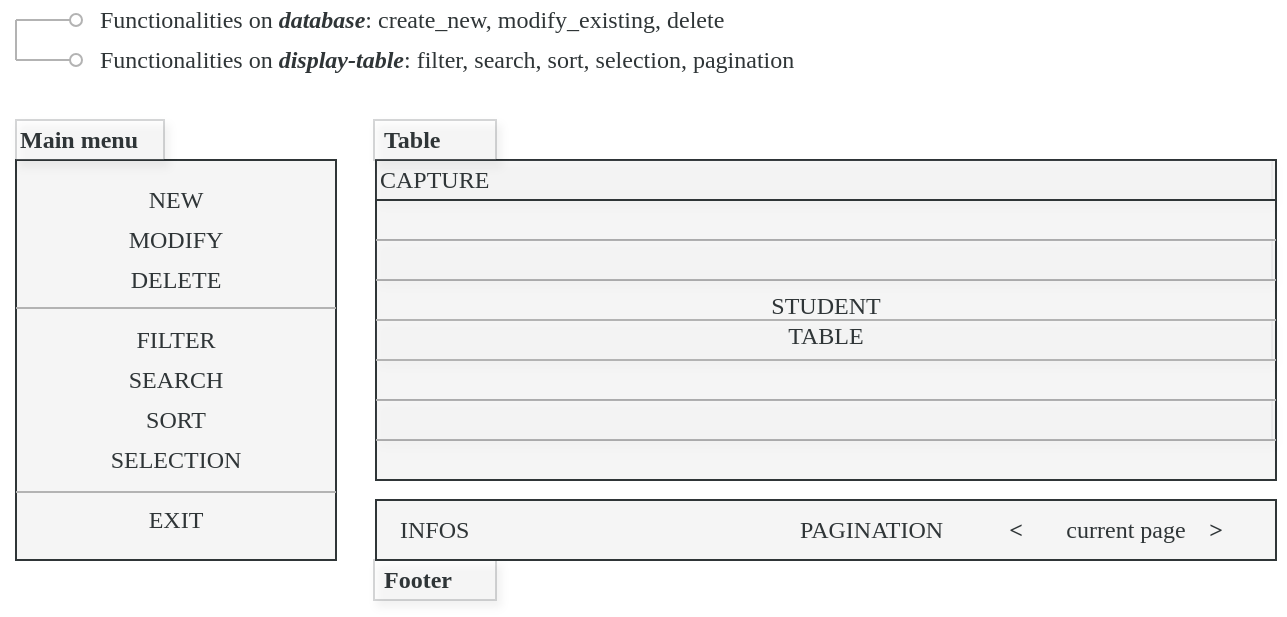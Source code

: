 <mxfile version="13.9.9" type="device"><diagram id="IhmDkiJBrLZnHQ3mXRMY" name="Page-1"><mxGraphModel dx="1072" dy="832" grid="0" gridSize="10" guides="1" tooltips="1" connect="1" arrows="1" fold="1" page="1" pageScale="1" pageWidth="827" pageHeight="1169" math="0" shadow="0"><root><mxCell id="0"/><mxCell id="1" parent="0"/><mxCell id="RxgsDEzkm_AI9g0rpOsI-21" value="" style="rounded=0;whiteSpace=wrap;html=1;align=left;strokeColor=#2F3537;fillColor=#F5F5F5;" vertex="1" parent="1"><mxGeometry x="220" y="160" width="450" height="160" as="geometry"/></mxCell><mxCell id="RxgsDEzkm_AI9g0rpOsI-42" value="" style="rounded=0;whiteSpace=wrap;html=1;fontFamily=Lucida Console;strokeColor=#2F3537;opacity=20;fillColor=#FFFFFF;shadow=1;fontColor=#2F3537;align=left;fontStyle=1" vertex="1" parent="1"><mxGeometry x="219" y="360" width="61" height="20" as="geometry"/></mxCell><mxCell id="RxgsDEzkm_AI9g0rpOsI-23" value="" style="rounded=0;whiteSpace=wrap;html=1;fontFamily=Lucida Console;strokeColor=#2F3537;opacity=20;fillColor=#FFFFFF;shadow=1;fontColor=#2F3537;align=left;" vertex="1" parent="1"><mxGeometry x="219" y="140" width="61" height="20" as="geometry"/></mxCell><mxCell id="RxgsDEzkm_AI9g0rpOsI-5" value="" style="rounded=0;whiteSpace=wrap;html=1;align=left;strokeColor=#2F3537;fillColor=#F5F5F5;" vertex="1" parent="1"><mxGeometry x="40" y="160" width="160" height="200" as="geometry"/></mxCell><mxCell id="RxgsDEzkm_AI9g0rpOsI-7" value="NEW" style="text;html=1;strokeColor=none;fillColor=none;align=center;verticalAlign=middle;whiteSpace=wrap;rounded=0;fontFamily=Fira Code;fontSource=https%3A%2F%2Ffonts.googleapis.com%2Fcss2%3Ffamily%3DFira%2BCode%3Awght%40300%26display%3Dswap';fontColor=#2F3537;" vertex="1" parent="1"><mxGeometry x="40" y="170" width="160" height="20" as="geometry"/></mxCell><mxCell id="RxgsDEzkm_AI9g0rpOsI-50" value="" style="rounded=0;whiteSpace=wrap;html=1;fontFamily=Lucida Console;strokeColor=#2F3537;opacity=5;fillColor=#FFFFFF;shadow=1;fontColor=#2F3537;align=left;" vertex="1" parent="1"><mxGeometry x="220" y="240" width="448" height="20" as="geometry"/></mxCell><mxCell id="RxgsDEzkm_AI9g0rpOsI-27" value="STUDENT TABLE" style="text;html=1;strokeColor=none;fillColor=none;align=center;verticalAlign=middle;whiteSpace=wrap;rounded=0;fontFamily=Fira Code;fontSource=https%3A%2F%2Ffonts.googleapis.com%2Fcss2%3Ffamily%3DFira%2BCode%3Awght%40300%26display%3Dswap';fontColor=#2F3537;" vertex="1" parent="1"><mxGeometry x="410" y="230" width="70" height="20" as="geometry"/></mxCell><mxCell id="RxgsDEzkm_AI9g0rpOsI-24" value="Table" style="text;html=1;strokeColor=none;fillColor=none;align=left;verticalAlign=middle;whiteSpace=wrap;rounded=0;fontFamily=Fira Code;fontSource=https%3A%2F%2Ffonts.googleapis.com%2Fcss2%3Ffamily%3DFira%2BCode%3Awght%40300%26display%3Dswap';fontColor=#2F3537;fontStyle=1" vertex="1" parent="1"><mxGeometry x="222" y="140" width="110" height="20" as="geometry"/></mxCell><mxCell id="RxgsDEzkm_AI9g0rpOsI-22" value="" style="rounded=0;whiteSpace=wrap;html=1;fontFamily=Lucida Console;strokeColor=#2F3537;opacity=20;fillColor=#FFFFFF;shadow=1;fontColor=#2F3537;align=left;" vertex="1" parent="1"><mxGeometry x="40" y="140" width="74" height="20" as="geometry"/></mxCell><mxCell id="RxgsDEzkm_AI9g0rpOsI-1" value="Functionalities on &lt;b&gt;&lt;i&gt;database&lt;/i&gt;&lt;/b&gt;: create_new, modify_existing, delete&amp;nbsp;" style="text;html=1;strokeColor=none;fillColor=none;align=left;verticalAlign=middle;whiteSpace=wrap;rounded=0;fontFamily=Fira Code;fontSource=https%3A%2F%2Ffonts.googleapis.com%2Fcss2%3Ffamily%3DFira%2BCode%3Awght%40300%26display%3Dswap';fontColor=#2F3537;" vertex="1" parent="1"><mxGeometry x="80" y="80" width="570" height="20" as="geometry"/></mxCell><mxCell id="RxgsDEzkm_AI9g0rpOsI-3" value="Functionalities on &lt;b&gt;&lt;i&gt;display-table&lt;/i&gt;&lt;/b&gt;: filter, search, sort, selection, pagination" style="text;html=1;strokeColor=none;fillColor=none;align=left;verticalAlign=middle;whiteSpace=wrap;rounded=0;fontFamily=Fira Code;fontSource=https%3A%2F%2Ffonts.googleapis.com%2Fcss2%3Ffamily%3DFira%2BCode%3Awght%40300%26display%3Dswap';fontColor=#2F3537;" vertex="1" parent="1"><mxGeometry x="80" y="100" width="570" height="20" as="geometry"/></mxCell><mxCell id="RxgsDEzkm_AI9g0rpOsI-4" value="&lt;b&gt;Main menu&lt;/b&gt;" style="text;html=1;strokeColor=none;fillColor=none;align=left;verticalAlign=middle;whiteSpace=wrap;rounded=0;fontFamily=Fira Code;fontSource=https%3A%2F%2Ffonts.googleapis.com%2Fcss2%3Ffamily%3DFira%2BCode%3Awght%40300%26display%3Dswap';fontColor=#2F3537;" vertex="1" parent="1"><mxGeometry x="40" y="140" width="110" height="20" as="geometry"/></mxCell><mxCell id="RxgsDEzkm_AI9g0rpOsI-8" value="MODIFY" style="text;html=1;strokeColor=none;fillColor=none;align=center;verticalAlign=middle;whiteSpace=wrap;rounded=0;fontFamily=Fira Code;fontSource=https%3A%2F%2Ffonts.googleapis.com%2Fcss2%3Ffamily%3DFira%2BCode%3Awght%40300%26display%3Dswap';fontColor=#2F3537;" vertex="1" parent="1"><mxGeometry x="40" y="190" width="160" height="20" as="geometry"/></mxCell><mxCell id="RxgsDEzkm_AI9g0rpOsI-9" value="DELETE" style="text;html=1;strokeColor=none;fillColor=none;align=center;verticalAlign=middle;whiteSpace=wrap;rounded=0;fontFamily=Fira Code;fontSource=https%3A%2F%2Ffonts.googleapis.com%2Fcss2%3Ffamily%3DFira%2BCode%3Awght%40300%26display%3Dswap';fontColor=#2F3537;" vertex="1" parent="1"><mxGeometry x="40" y="210" width="160" height="20" as="geometry"/></mxCell><mxCell id="RxgsDEzkm_AI9g0rpOsI-10" value="FILTER" style="text;html=1;strokeColor=none;fillColor=none;align=center;verticalAlign=middle;whiteSpace=wrap;rounded=0;fontFamily=Fira Code;fontSource=https%3A%2F%2Ffonts.googleapis.com%2Fcss2%3Ffamily%3DFira%2BCode%3Awght%40300%26display%3Dswap';fontColor=#2F3537;" vertex="1" parent="1"><mxGeometry x="40" y="240" width="160" height="20" as="geometry"/></mxCell><mxCell id="RxgsDEzkm_AI9g0rpOsI-11" value="SEARCH" style="text;html=1;strokeColor=none;fillColor=none;align=center;verticalAlign=middle;whiteSpace=wrap;rounded=0;fontFamily=Fira Code;fontSource=https%3A%2F%2Ffonts.googleapis.com%2Fcss2%3Ffamily%3DFira%2BCode%3Awght%40300%26display%3Dswap';fontColor=#2F3537;" vertex="1" parent="1"><mxGeometry x="40" y="260" width="160" height="20" as="geometry"/></mxCell><mxCell id="RxgsDEzkm_AI9g0rpOsI-12" value="SORT" style="text;html=1;strokeColor=none;fillColor=none;align=center;verticalAlign=middle;whiteSpace=wrap;rounded=0;fontFamily=Fira Code;fontSource=https%3A%2F%2Ffonts.googleapis.com%2Fcss2%3Ffamily%3DFira%2BCode%3Awght%40300%26display%3Dswap';fontColor=#2F3537;" vertex="1" parent="1"><mxGeometry x="40" y="280" width="160" height="20" as="geometry"/></mxCell><mxCell id="RxgsDEzkm_AI9g0rpOsI-13" value="SELECTION" style="text;html=1;strokeColor=none;fillColor=none;align=center;verticalAlign=middle;whiteSpace=wrap;rounded=0;fontFamily=Fira Code;fontSource=https%3A%2F%2Ffonts.googleapis.com%2Fcss2%3Ffamily%3DFira%2BCode%3Awght%40300%26display%3Dswap';fontColor=#2F3537;" vertex="1" parent="1"><mxGeometry x="40" y="300" width="160" height="20" as="geometry"/></mxCell><mxCell id="RxgsDEzkm_AI9g0rpOsI-14" value="EXIT" style="text;html=1;strokeColor=none;fillColor=none;align=center;verticalAlign=middle;whiteSpace=wrap;rounded=0;fontFamily=Fira Code;fontSource=https%3A%2F%2Ffonts.googleapis.com%2Fcss2%3Ffamily%3DFira%2BCode%3Awght%40300%26display%3Dswap';fontColor=#2F3537;" vertex="1" parent="1"><mxGeometry x="40" y="330" width="160" height="20" as="geometry"/></mxCell><mxCell id="RxgsDEzkm_AI9g0rpOsI-15" value="" style="endArrow=none;html=1;strokeColor=#B3B3B3;" edge="1" parent="1"><mxGeometry width="50" height="50" relative="1" as="geometry"><mxPoint x="40" y="234" as="sourcePoint"/><mxPoint x="200" y="234" as="targetPoint"/></mxGeometry></mxCell><mxCell id="RxgsDEzkm_AI9g0rpOsI-16" value="" style="endArrow=none;html=1;strokeColor=#B3B3B3;" edge="1" parent="1"><mxGeometry width="50" height="50" relative="1" as="geometry"><mxPoint x="40" y="326" as="sourcePoint"/><mxPoint x="200" y="326" as="targetPoint"/></mxGeometry></mxCell><mxCell id="RxgsDEzkm_AI9g0rpOsI-25" value="CAPTURE" style="rounded=0;whiteSpace=wrap;html=1;fontFamily=Lucida Console;strokeColor=#2F3537;opacity=5;fillColor=#FFFFFF;shadow=1;fontColor=#2F3537;align=left;" vertex="1" parent="1"><mxGeometry x="220" y="160" width="448" height="20" as="geometry"/></mxCell><mxCell id="RxgsDEzkm_AI9g0rpOsI-28" value="" style="endArrow=none;html=1;strokeColor=#2F3537;" edge="1" parent="1"><mxGeometry width="50" height="50" relative="1" as="geometry"><mxPoint x="220" y="180" as="sourcePoint"/><mxPoint x="670" y="180" as="targetPoint"/></mxGeometry></mxCell><mxCell id="RxgsDEzkm_AI9g0rpOsI-29" value="" style="rounded=0;whiteSpace=wrap;html=1;strokeColor=#2F3537;align=left;fillColor=#F5F5F5;" vertex="1" parent="1"><mxGeometry x="220" y="330" width="450" height="30" as="geometry"/></mxCell><mxCell id="RxgsDEzkm_AI9g0rpOsI-30" value="PAGINATION" style="text;html=1;strokeColor=none;fillColor=none;align=left;verticalAlign=middle;whiteSpace=wrap;rounded=0;fontFamily=Fira Code;fontSource=https%3A%2F%2Ffonts.googleapis.com%2Fcss2%3Ffamily%3DFira%2BCode%3Awght%40300%26display%3Dswap';fontColor=#2F3537;" vertex="1" parent="1"><mxGeometry x="430" y="335" width="80" height="20" as="geometry"/></mxCell><mxCell id="RxgsDEzkm_AI9g0rpOsI-31" value="current page" style="text;html=1;strokeColor=none;fillColor=none;align=center;verticalAlign=middle;whiteSpace=wrap;rounded=0;fontFamily=Fira Code;fontSource=https%3A%2F%2Ffonts.googleapis.com%2Fcss2%3Ffamily%3DFira%2BCode%3Awght%40300%26display%3Dswap';fontColor=#2F3537;" vertex="1" parent="1"><mxGeometry x="560" y="335" width="70" height="20" as="geometry"/></mxCell><mxCell id="RxgsDEzkm_AI9g0rpOsI-33" value="&lt;b&gt;&amp;lt;&lt;/b&gt;" style="text;html=1;strokeColor=none;align=center;verticalAlign=middle;whiteSpace=wrap;rounded=0;fontFamily=Fira Code;fontSource=https%3A%2F%2Ffonts.googleapis.com%2Fcss2%3Ffamily%3DFira%2BCode%3Awght%40300%26display%3Dswap';fontColor=#2F3537;fillColor=#F5F5F5;" vertex="1" parent="1"><mxGeometry x="530" y="335" width="20" height="20" as="geometry"/></mxCell><mxCell id="RxgsDEzkm_AI9g0rpOsI-34" value="&lt;b&gt;&amp;gt;&lt;/b&gt;" style="text;html=1;strokeColor=none;align=center;verticalAlign=middle;whiteSpace=wrap;rounded=0;fontFamily=Fira Code;fontSource=https%3A%2F%2Ffonts.googleapis.com%2Fcss2%3Ffamily%3DFira%2BCode%3Awght%40300%26display%3Dswap';fontColor=#2F3537;fillColor=#F5F5F5;" vertex="1" parent="1"><mxGeometry x="630" y="335" width="20" height="20" as="geometry"/></mxCell><mxCell id="RxgsDEzkm_AI9g0rpOsI-35" value="" style="endArrow=none;html=1;strokeColor=#B3B3B3;" edge="1" parent="1"><mxGeometry width="50" height="50" relative="1" as="geometry"><mxPoint x="40" y="110" as="sourcePoint"/><mxPoint x="40" y="90" as="targetPoint"/></mxGeometry></mxCell><mxCell id="RxgsDEzkm_AI9g0rpOsI-36" value="" style="endArrow=none;html=1;strokeColor=#B3B3B3;startArrow=oval;startFill=0;" edge="1" parent="1"><mxGeometry width="50" height="50" relative="1" as="geometry"><mxPoint x="70" y="90" as="sourcePoint"/><mxPoint x="40" y="90" as="targetPoint"/></mxGeometry></mxCell><mxCell id="RxgsDEzkm_AI9g0rpOsI-37" value="" style="endArrow=none;html=1;strokeColor=#B3B3B3;startArrow=oval;startFill=0;" edge="1" parent="1"><mxGeometry width="50" height="50" relative="1" as="geometry"><mxPoint x="70" y="110" as="sourcePoint"/><mxPoint x="40" y="110" as="targetPoint"/></mxGeometry></mxCell><mxCell id="RxgsDEzkm_AI9g0rpOsI-39" value="INFOS" style="text;html=1;strokeColor=none;fillColor=none;align=left;verticalAlign=middle;whiteSpace=wrap;rounded=0;fontFamily=Fira Code;fontSource=https%3A%2F%2Ffonts.googleapis.com%2Fcss2%3Ffamily%3DFira%2BCode%3Awght%40300%26display%3Dswap';fontColor=#2F3537;" vertex="1" parent="1"><mxGeometry x="230" y="335" width="80" height="20" as="geometry"/></mxCell><mxCell id="RxgsDEzkm_AI9g0rpOsI-41" value="Footer" style="text;html=1;strokeColor=none;fillColor=none;align=left;verticalAlign=middle;whiteSpace=wrap;rounded=0;fontFamily=Fira Code;fontSource=https%3A%2F%2Ffonts.googleapis.com%2Fcss2%3Ffamily%3DFira%2BCode%3Awght%40300%26display%3Dswap';fontColor=#2F3537;fontStyle=1" vertex="1" parent="1"><mxGeometry x="222" y="360" width="110" height="20" as="geometry"/></mxCell><mxCell id="RxgsDEzkm_AI9g0rpOsI-43" value="" style="endArrow=none;html=1;strokeColor=#B3B3B3;" edge="1" parent="1"><mxGeometry width="50" height="50" relative="1" as="geometry"><mxPoint x="220" y="220" as="sourcePoint"/><mxPoint x="670" y="220" as="targetPoint"/></mxGeometry></mxCell><mxCell id="RxgsDEzkm_AI9g0rpOsI-44" value="" style="endArrow=none;html=1;strokeColor=#B3B3B3;" edge="1" parent="1"><mxGeometry width="50" height="50" relative="1" as="geometry"><mxPoint x="220" y="200" as="sourcePoint"/><mxPoint x="670" y="200" as="targetPoint"/></mxGeometry></mxCell><mxCell id="RxgsDEzkm_AI9g0rpOsI-45" value="" style="endArrow=none;html=1;strokeColor=#B3B3B3;" edge="1" parent="1"><mxGeometry width="50" height="50" relative="1" as="geometry"><mxPoint x="220" y="240" as="sourcePoint"/><mxPoint x="670" y="240" as="targetPoint"/></mxGeometry></mxCell><mxCell id="RxgsDEzkm_AI9g0rpOsI-46" value="" style="endArrow=none;html=1;strokeColor=#B3B3B3;" edge="1" parent="1"><mxGeometry width="50" height="50" relative="1" as="geometry"><mxPoint x="220" y="260" as="sourcePoint"/><mxPoint x="670" y="260" as="targetPoint"/></mxGeometry></mxCell><mxCell id="RxgsDEzkm_AI9g0rpOsI-47" value="" style="endArrow=none;html=1;strokeColor=#B3B3B3;" edge="1" parent="1"><mxGeometry width="50" height="50" relative="1" as="geometry"><mxPoint x="220" y="280" as="sourcePoint"/><mxPoint x="670" y="280" as="targetPoint"/></mxGeometry></mxCell><mxCell id="RxgsDEzkm_AI9g0rpOsI-48" value="" style="endArrow=none;html=1;strokeColor=#B3B3B3;" edge="1" parent="1"><mxGeometry width="50" height="50" relative="1" as="geometry"><mxPoint x="220" y="300" as="sourcePoint"/><mxPoint x="670" y="300" as="targetPoint"/></mxGeometry></mxCell><mxCell id="RxgsDEzkm_AI9g0rpOsI-49" value="" style="rounded=0;whiteSpace=wrap;html=1;fontFamily=Lucida Console;strokeColor=#2F3537;opacity=5;fillColor=#FFFFFF;shadow=1;fontColor=#2F3537;align=left;" vertex="1" parent="1"><mxGeometry x="220" y="200" width="448" height="20" as="geometry"/></mxCell><mxCell id="RxgsDEzkm_AI9g0rpOsI-51" value="" style="rounded=0;whiteSpace=wrap;html=1;fontFamily=Lucida Console;strokeColor=#2F3537;opacity=5;fillColor=#FFFFFF;shadow=1;fontColor=#2F3537;align=left;" vertex="1" parent="1"><mxGeometry x="220" y="280" width="448" height="20" as="geometry"/></mxCell></root></mxGraphModel></diagram></mxfile>